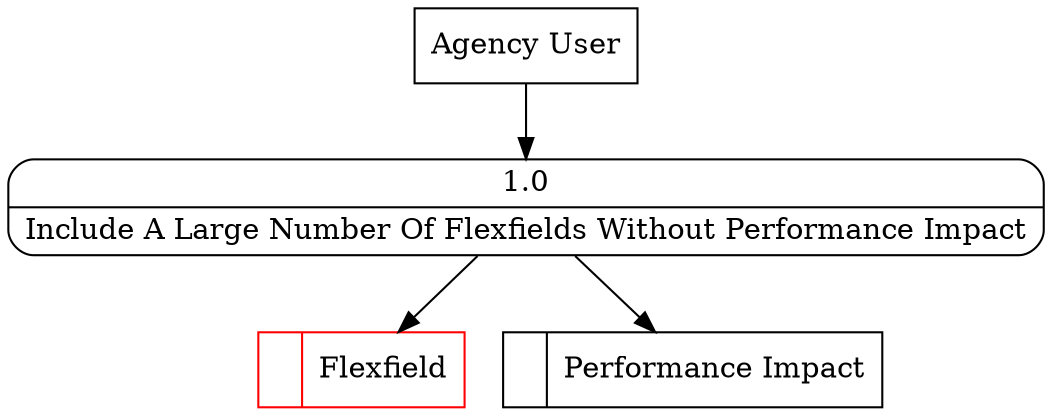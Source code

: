 digraph dfd2{ 
node[shape=record]
200 [label="<f0>  |<f1> Flexfield " color=red];
201 [label="<f0>  |<f1> Performance Impact " ];
202 [label="Agency User" shape=box];
203 [label="{<f0> 1.0|<f1> Include A Large Number Of Flexfields Without Performance Impact }" shape=Mrecord];
202 -> 203
203 -> 200
203 -> 201
}